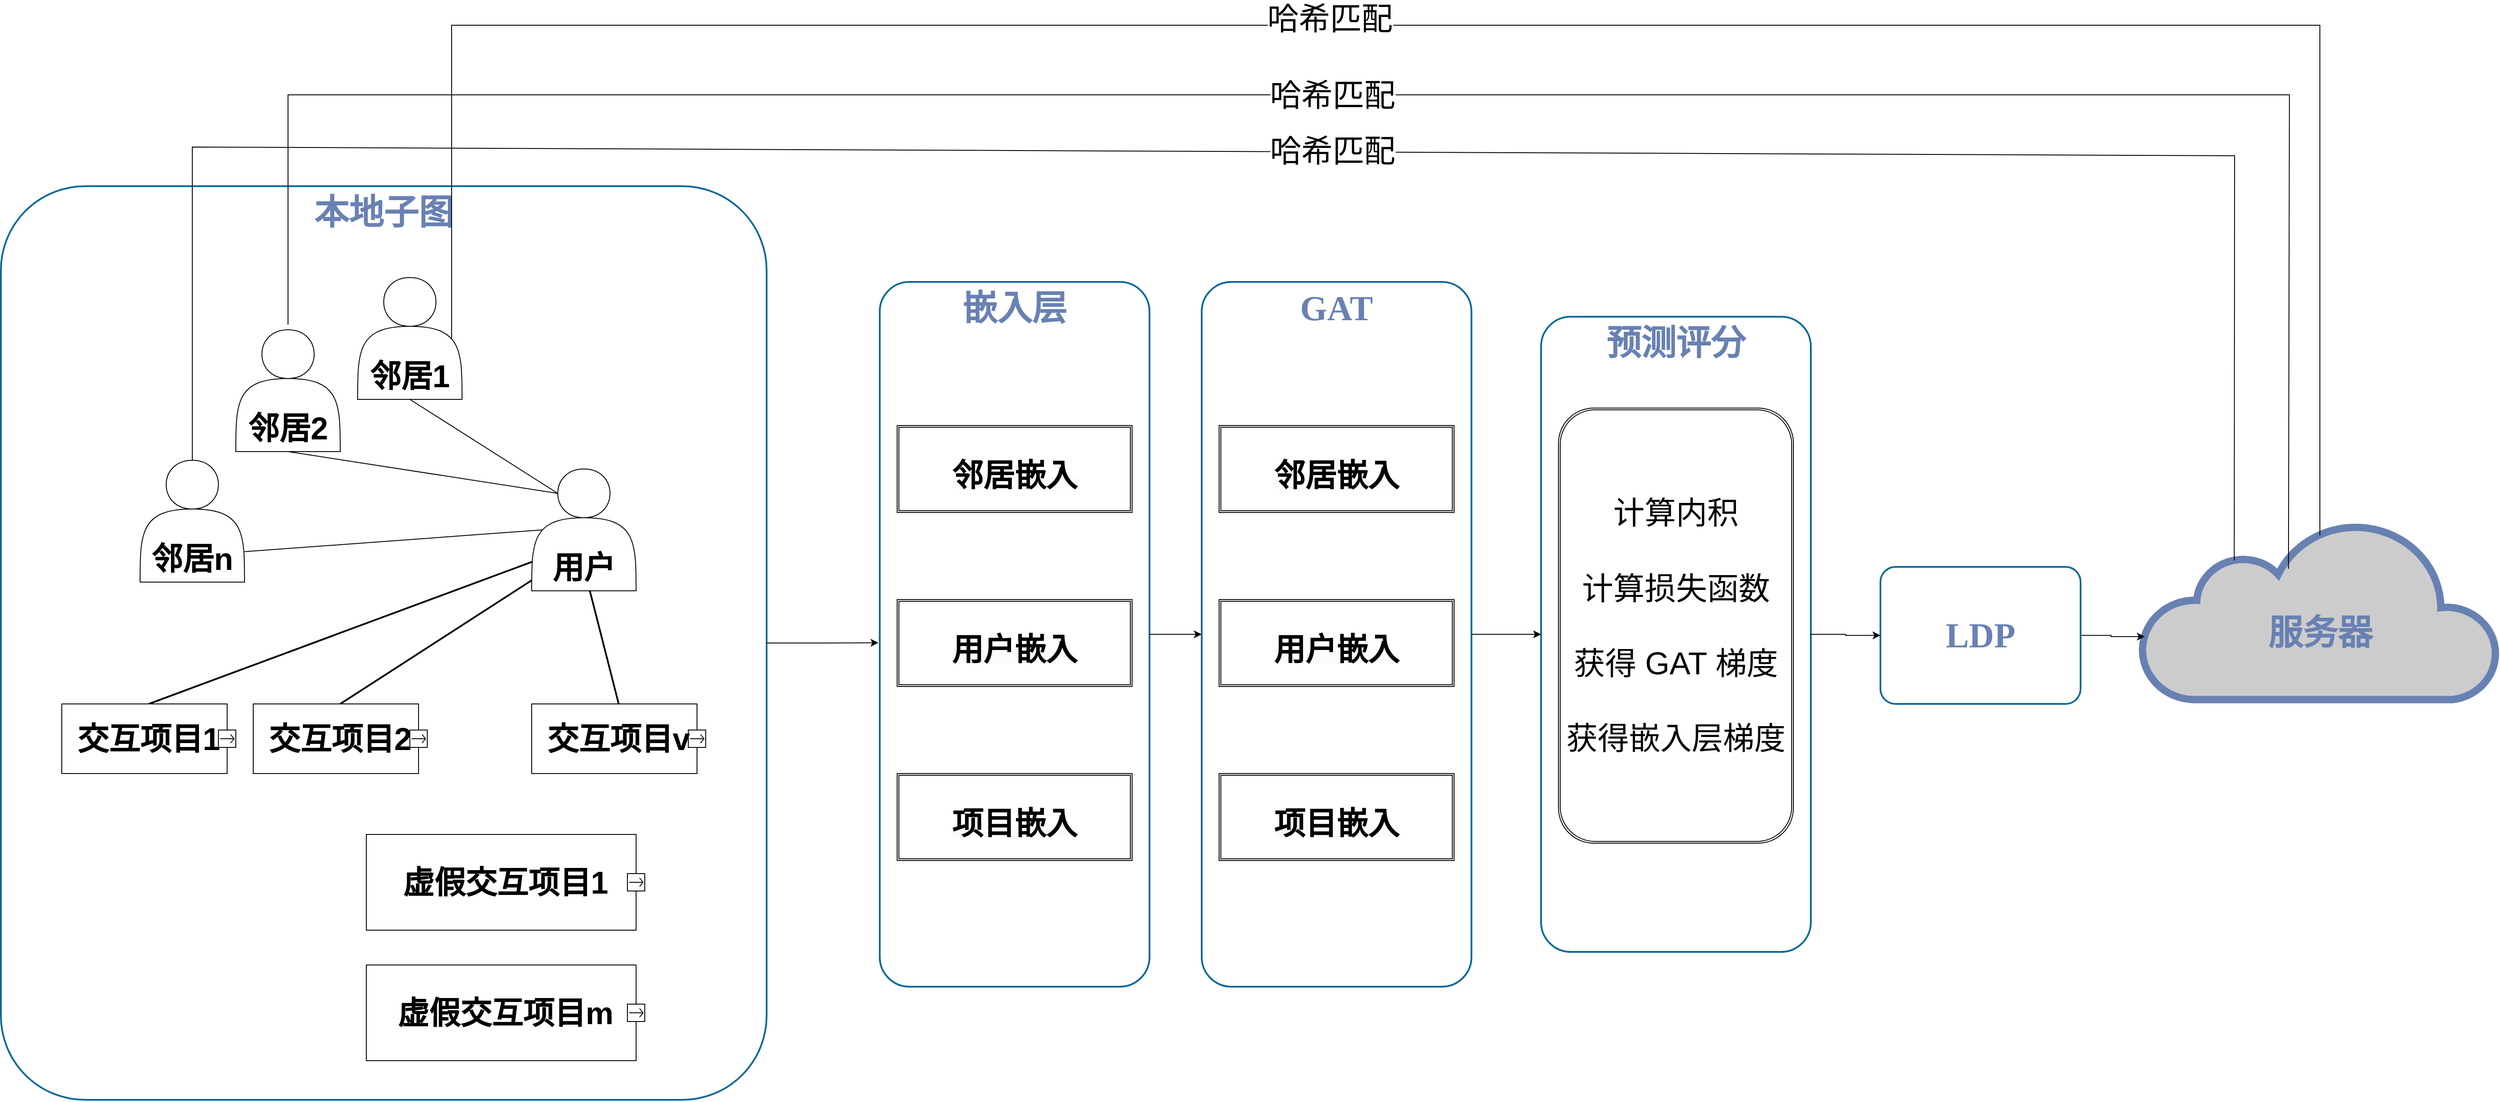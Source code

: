 <mxfile version="21.2.1" type="github">
  <diagram name="Page-1" id="bfe91b75-5d2c-26a0-9c1d-138518896778">
    <mxGraphModel dx="4190" dy="2455" grid="1" gridSize="10" guides="1" tooltips="1" connect="1" arrows="1" fold="1" page="1" pageScale="1" pageWidth="1100" pageHeight="850" background="none" math="0" shadow="0">
      <root>
        <mxCell id="0" />
        <mxCell id="1" parent="0" />
        <mxCell id="VhCTj4Ukv6jTrLHe99_o-70" value="" style="group" vertex="1" connectable="0" parent="1">
          <mxGeometry x="40" y="240" width="2870" height="1235" as="geometry" />
        </mxCell>
        <mxCell id="7c3789c024ecab99-78" value="&lt;font style=&quot;font-size: 40px;&quot;&gt;&lt;b&gt;本地子图&lt;/b&gt;&lt;/font&gt;" style="rounded=1;whiteSpace=wrap;html=1;shadow=0;comic=0;strokeColor=#036897;strokeWidth=2;fillColor=none;fontFamily=Verdana;fontSize=28;fontColor=#6881B3;align=center;arcSize=11;verticalAlign=top;" parent="VhCTj4Ukv6jTrLHe99_o-70" vertex="1">
          <mxGeometry y="185" width="880" height="1050" as="geometry" />
        </mxCell>
        <mxCell id="7c3789c024ecab99-13" style="edgeStyle=none;html=1;labelBackgroundColor=none;endArrow=none;endFill=0;strokeWidth=2;fontFamily=Verdana;fontSize=15;fontColor=#036897;exitX=0.5;exitY=0;exitDx=0;exitDy=0;" parent="VhCTj4Ukv6jTrLHe99_o-70" source="VhCTj4Ukv6jTrLHe99_o-9" edge="1">
          <mxGeometry relative="1" as="geometry">
            <mxPoint x="630" y="609.398" as="targetPoint" />
            <mxPoint x="190.0" y="758.102" as="sourcePoint" />
          </mxGeometry>
        </mxCell>
        <mxCell id="7c3789c024ecab99-14" style="edgeStyle=none;html=1;labelBackgroundColor=none;endArrow=none;endFill=0;strokeWidth=2;fontFamily=Verdana;fontSize=15;fontColor=#036897;exitX=0.5;exitY=0;exitDx=0;exitDy=0;" parent="VhCTj4Ukv6jTrLHe99_o-70" source="VhCTj4Ukv6jTrLHe99_o-10" edge="1">
          <mxGeometry relative="1" as="geometry">
            <mxPoint x="450.0" y="742.411" as="sourcePoint" />
            <mxPoint x="630" y="625.089" as="targetPoint" />
          </mxGeometry>
        </mxCell>
        <mxCell id="7c3789c024ecab99-16" style="edgeStyle=none;html=1;labelBackgroundColor=none;endArrow=none;endFill=0;strokeWidth=2;fontFamily=Verdana;fontSize=15;fontColor=#036897;exitX=0.5;exitY=0;exitDx=0;exitDy=0;" parent="VhCTj4Ukv6jTrLHe99_o-70" source="VhCTj4Ukv6jTrLHe99_o-8" edge="1">
          <mxGeometry relative="1" as="geometry">
            <mxPoint x="718.919" y="780" as="sourcePoint" />
            <mxPoint x="673.014" y="635" as="targetPoint" />
          </mxGeometry>
        </mxCell>
        <mxCell id="7c3789c024ecab99-53" value="&lt;b&gt;&lt;font style=&quot;font-size: 40px;&quot;&gt;&lt;br&gt;服务器&lt;/font&gt;&lt;/b&gt;" style="html=1;fillColor=#CCCCCC;strokeColor=#6881B3;gradientColor=none;gradientDirection=north;strokeWidth=2;shape=mxgraph.networks.cloud;fontColor=#6881B3;rounded=0;shadow=0;comic=0;align=center;fontSize=28;" parent="VhCTj4Ukv6jTrLHe99_o-70" vertex="1">
          <mxGeometry x="2460" y="570" width="410" height="205" as="geometry" />
        </mxCell>
        <mxCell id="VhCTj4Ukv6jTrLHe99_o-1" value="&lt;font style=&quot;font-size: 40px;&quot;&gt;&lt;b&gt;嵌入层&lt;/b&gt;&lt;/font&gt;" style="rounded=1;whiteSpace=wrap;html=1;shadow=0;comic=0;strokeColor=#036897;strokeWidth=2;fillColor=none;fontFamily=Verdana;fontSize=28;fontColor=#6881B3;align=center;arcSize=11;verticalAlign=top;" vertex="1" parent="VhCTj4Ukv6jTrLHe99_o-70">
          <mxGeometry x="1010" y="295" width="310" height="810" as="geometry" />
        </mxCell>
        <mxCell id="VhCTj4Ukv6jTrLHe99_o-38" value="" style="edgeStyle=orthogonalEdgeStyle;rounded=0;orthogonalLoop=1;jettySize=auto;html=1;entryX=-0.005;entryY=0.512;entryDx=0;entryDy=0;entryPerimeter=0;" edge="1" parent="VhCTj4Ukv6jTrLHe99_o-70" source="7c3789c024ecab99-78" target="VhCTj4Ukv6jTrLHe99_o-1">
          <mxGeometry relative="1" as="geometry">
            <mxPoint x="1020" y="710" as="targetPoint" />
          </mxGeometry>
        </mxCell>
        <mxCell id="VhCTj4Ukv6jTrLHe99_o-2" value="&lt;b&gt;&lt;font style=&quot;font-size: 36px;&quot;&gt;&lt;br&gt;&lt;br&gt;用户&lt;/font&gt;&lt;/b&gt;" style="shape=actor;whiteSpace=wrap;html=1;" vertex="1" parent="VhCTj4Ukv6jTrLHe99_o-70">
          <mxGeometry x="610" y="510" width="120" height="140" as="geometry" />
        </mxCell>
        <mxCell id="VhCTj4Ukv6jTrLHe99_o-5" value="&lt;font style=&quot;font-size: 36px;&quot;&gt;&lt;b&gt;&lt;br&gt;&lt;br&gt;邻居1&lt;/b&gt;&lt;/font&gt;" style="shape=actor;whiteSpace=wrap;html=1;" vertex="1" parent="VhCTj4Ukv6jTrLHe99_o-70">
          <mxGeometry x="410" y="290" width="120" height="140" as="geometry" />
        </mxCell>
        <mxCell id="VhCTj4Ukv6jTrLHe99_o-7" value="&lt;font style=&quot;font-size: 36px;&quot;&gt;&lt;b&gt;&lt;br&gt;&lt;br&gt;邻居n&lt;/b&gt;&lt;/font&gt;" style="shape=actor;whiteSpace=wrap;html=1;" vertex="1" parent="VhCTj4Ukv6jTrLHe99_o-70">
          <mxGeometry x="160" y="500" width="120" height="140" as="geometry" />
        </mxCell>
        <mxCell id="VhCTj4Ukv6jTrLHe99_o-8" value="&lt;font style=&quot;font-size: 36px;&quot;&gt;交互项目v&lt;/font&gt;" style="html=1;shape=mxgraph.sysml.itemFlow;fontStyle=1;flowDir=e;flowType=out;whiteSpace=wrap;align=center;" vertex="1" parent="VhCTj4Ukv6jTrLHe99_o-70">
          <mxGeometry x="610" y="780" width="200" height="80" as="geometry" />
        </mxCell>
        <mxCell id="VhCTj4Ukv6jTrLHe99_o-9" value="&lt;font style=&quot;font-size: 36px;&quot;&gt;交互项目1&lt;/font&gt;" style="html=1;shape=mxgraph.sysml.itemFlow;fontStyle=1;flowDir=e;flowType=out;whiteSpace=wrap;align=center;" vertex="1" parent="VhCTj4Ukv6jTrLHe99_o-70">
          <mxGeometry x="70" y="780" width="200" height="80" as="geometry" />
        </mxCell>
        <mxCell id="VhCTj4Ukv6jTrLHe99_o-10" value="&lt;font style=&quot;font-size: 36px;&quot;&gt;交互项目2&lt;/font&gt;" style="html=1;shape=mxgraph.sysml.itemFlow;fontStyle=1;flowDir=e;flowType=out;whiteSpace=wrap;align=center;" vertex="1" parent="VhCTj4Ukv6jTrLHe99_o-70">
          <mxGeometry x="290" y="780" width="200" height="80" as="geometry" />
        </mxCell>
        <mxCell id="VhCTj4Ukv6jTrLHe99_o-11" value="&lt;font style=&quot;font-size: 36px;&quot;&gt;虚假交互项目1&lt;/font&gt;" style="html=1;shape=mxgraph.sysml.itemFlow;fontStyle=1;flowDir=e;flowType=out;whiteSpace=wrap;align=center;" vertex="1" parent="VhCTj4Ukv6jTrLHe99_o-70">
          <mxGeometry x="420" y="930" width="320" height="110" as="geometry" />
        </mxCell>
        <mxCell id="VhCTj4Ukv6jTrLHe99_o-15" value="" style="endArrow=none;html=1;rounded=0;entryX=0.5;entryY=1;entryDx=0;entryDy=0;exitX=0.25;exitY=0.2;exitDx=0;exitDy=0;exitPerimeter=0;" edge="1" parent="VhCTj4Ukv6jTrLHe99_o-70" source="VhCTj4Ukv6jTrLHe99_o-2" target="VhCTj4Ukv6jTrLHe99_o-5">
          <mxGeometry width="50" height="50" relative="1" as="geometry">
            <mxPoint x="310" y="580" as="sourcePoint" />
            <mxPoint x="360" y="530" as="targetPoint" />
          </mxGeometry>
        </mxCell>
        <mxCell id="VhCTj4Ukv6jTrLHe99_o-16" value="" style="endArrow=none;html=1;rounded=0;entryX=1;entryY=0.75;entryDx=0;entryDy=0;exitX=0.1;exitY=0.5;exitDx=0;exitDy=0;exitPerimeter=0;" edge="1" parent="VhCTj4Ukv6jTrLHe99_o-70" source="VhCTj4Ukv6jTrLHe99_o-2" target="VhCTj4Ukv6jTrLHe99_o-7">
          <mxGeometry width="50" height="50" relative="1" as="geometry">
            <mxPoint x="650" y="548" as="sourcePoint" />
            <mxPoint x="480" y="440" as="targetPoint" />
          </mxGeometry>
        </mxCell>
        <mxCell id="VhCTj4Ukv6jTrLHe99_o-17" value="&lt;font style=&quot;font-size: 36px;&quot;&gt;&lt;b&gt;&lt;br&gt;&lt;br&gt;邻居2&lt;/b&gt;&lt;/font&gt;" style="shape=actor;whiteSpace=wrap;html=1;" vertex="1" parent="VhCTj4Ukv6jTrLHe99_o-70">
          <mxGeometry x="270" y="350" width="120" height="140" as="geometry" />
        </mxCell>
        <mxCell id="VhCTj4Ukv6jTrLHe99_o-18" value="" style="endArrow=none;html=1;rounded=0;entryX=0.5;entryY=1;entryDx=0;entryDy=0;exitX=0.25;exitY=0.2;exitDx=0;exitDy=0;exitPerimeter=0;" edge="1" parent="VhCTj4Ukv6jTrLHe99_o-70" source="VhCTj4Ukv6jTrLHe99_o-2" target="VhCTj4Ukv6jTrLHe99_o-17">
          <mxGeometry width="50" height="50" relative="1" as="geometry">
            <mxPoint x="650" y="548" as="sourcePoint" />
            <mxPoint x="480" y="440" as="targetPoint" />
          </mxGeometry>
        </mxCell>
        <mxCell id="VhCTj4Ukv6jTrLHe99_o-19" value="&lt;font style=&quot;font-size: 36px;&quot;&gt;虚假交互项目m&lt;/font&gt;" style="html=1;shape=mxgraph.sysml.itemFlow;fontStyle=1;flowDir=e;flowType=out;whiteSpace=wrap;align=center;" vertex="1" parent="VhCTj4Ukv6jTrLHe99_o-70">
          <mxGeometry x="420" y="1080" width="320" height="110" as="geometry" />
        </mxCell>
        <mxCell id="VhCTj4Ukv6jTrLHe99_o-31" value="&lt;br&gt;&lt;b style=&quot;border-color: var(--border-color); color: rgb(0, 0, 0); font-family: Helvetica; font-size: 12px; font-style: normal; font-variant-ligatures: normal; font-variant-caps: normal; letter-spacing: normal; orphans: 2; text-indent: 0px; text-transform: none; widows: 2; word-spacing: 0px; -webkit-text-stroke-width: 0px; background-color: rgb(251, 251, 251); text-decoration-thickness: initial; text-decoration-style: initial; text-decoration-color: initial;&quot;&gt;&lt;font style=&quot;border-color: var(--border-color); font-size: 36px;&quot;&gt;用户嵌入&lt;/font&gt;&lt;/b&gt;&lt;br&gt;" style="shape=ext;double=1;rounded=0;whiteSpace=wrap;html=1;align=center;" vertex="1" parent="VhCTj4Ukv6jTrLHe99_o-70">
          <mxGeometry x="1030" y="660" width="270" height="100" as="geometry" />
        </mxCell>
        <mxCell id="VhCTj4Ukv6jTrLHe99_o-32" value="&lt;br&gt;&lt;b style=&quot;border-color: var(--border-color); color: rgb(0, 0, 0); font-family: Helvetica; font-size: 12px; font-style: normal; font-variant-ligatures: normal; font-variant-caps: normal; letter-spacing: normal; orphans: 2; text-indent: 0px; text-transform: none; widows: 2; word-spacing: 0px; -webkit-text-stroke-width: 0px; background-color: rgb(251, 251, 251); text-decoration-thickness: initial; text-decoration-style: initial; text-decoration-color: initial;&quot;&gt;&lt;font style=&quot;border-color: var(--border-color); font-size: 36px;&quot;&gt;邻居嵌入&lt;/font&gt;&lt;/b&gt;" style="shape=ext;double=1;rounded=0;whiteSpace=wrap;html=1;align=center;" vertex="1" parent="VhCTj4Ukv6jTrLHe99_o-70">
          <mxGeometry x="1030" y="460" width="270" height="100" as="geometry" />
        </mxCell>
        <mxCell id="VhCTj4Ukv6jTrLHe99_o-33" value="&lt;br&gt;&lt;b style=&quot;border-color: var(--border-color); color: rgb(0, 0, 0); font-family: Helvetica; font-size: 12px; font-style: normal; font-variant-ligatures: normal; font-variant-caps: normal; letter-spacing: normal; orphans: 2; text-indent: 0px; text-transform: none; widows: 2; word-spacing: 0px; -webkit-text-stroke-width: 0px; background-color: rgb(251, 251, 251); text-decoration-thickness: initial; text-decoration-style: initial; text-decoration-color: initial;&quot;&gt;&lt;font style=&quot;border-color: var(--border-color); font-size: 36px;&quot;&gt;项目嵌入&lt;/font&gt;&lt;/b&gt;" style="shape=ext;double=1;rounded=0;whiteSpace=wrap;html=1;align=center;" vertex="1" parent="VhCTj4Ukv6jTrLHe99_o-70">
          <mxGeometry x="1030" y="860" width="270" height="100" as="geometry" />
        </mxCell>
        <mxCell id="VhCTj4Ukv6jTrLHe99_o-39" value="&lt;font style=&quot;font-size: 40px;&quot;&gt;&lt;b&gt;GAT&lt;/b&gt;&lt;/font&gt;" style="rounded=1;whiteSpace=wrap;html=1;shadow=0;comic=0;strokeColor=#036897;strokeWidth=2;fillColor=none;fontFamily=Verdana;fontSize=28;fontColor=#6881B3;align=center;arcSize=11;verticalAlign=top;" vertex="1" parent="VhCTj4Ukv6jTrLHe99_o-70">
          <mxGeometry x="1380" y="295" width="310" height="810" as="geometry" />
        </mxCell>
        <mxCell id="VhCTj4Ukv6jTrLHe99_o-40" value="" style="edgeStyle=orthogonalEdgeStyle;rounded=0;orthogonalLoop=1;jettySize=auto;html=1;" edge="1" parent="VhCTj4Ukv6jTrLHe99_o-70" source="VhCTj4Ukv6jTrLHe99_o-1" target="VhCTj4Ukv6jTrLHe99_o-39">
          <mxGeometry relative="1" as="geometry" />
        </mxCell>
        <mxCell id="VhCTj4Ukv6jTrLHe99_o-41" value="&lt;span style=&quot;font-size: 40px;&quot;&gt;&lt;b&gt;预测评分&lt;/b&gt;&lt;/span&gt;" style="rounded=1;whiteSpace=wrap;html=1;shadow=0;comic=0;strokeColor=#036897;strokeWidth=2;fillColor=none;fontFamily=Verdana;fontSize=28;fontColor=#6881B3;align=center;arcSize=11;verticalAlign=top;" vertex="1" parent="VhCTj4Ukv6jTrLHe99_o-70">
          <mxGeometry x="1770" y="335" width="310" height="730" as="geometry" />
        </mxCell>
        <mxCell id="VhCTj4Ukv6jTrLHe99_o-42" value="" style="edgeStyle=orthogonalEdgeStyle;rounded=0;orthogonalLoop=1;jettySize=auto;html=1;" edge="1" parent="VhCTj4Ukv6jTrLHe99_o-70" source="VhCTj4Ukv6jTrLHe99_o-39" target="VhCTj4Ukv6jTrLHe99_o-41">
          <mxGeometry relative="1" as="geometry" />
        </mxCell>
        <mxCell id="VhCTj4Ukv6jTrLHe99_o-46" value="&lt;br&gt;&lt;b style=&quot;border-color: var(--border-color); color: rgb(0, 0, 0); font-family: Helvetica; font-size: 12px; font-style: normal; font-variant-ligatures: normal; font-variant-caps: normal; letter-spacing: normal; orphans: 2; text-indent: 0px; text-transform: none; widows: 2; word-spacing: 0px; -webkit-text-stroke-width: 0px; background-color: rgb(251, 251, 251); text-decoration-thickness: initial; text-decoration-style: initial; text-decoration-color: initial;&quot;&gt;&lt;font style=&quot;border-color: var(--border-color); font-size: 36px;&quot;&gt;用户嵌入&lt;/font&gt;&lt;/b&gt;&lt;br&gt;" style="shape=ext;double=1;rounded=0;whiteSpace=wrap;html=1;align=center;" vertex="1" parent="VhCTj4Ukv6jTrLHe99_o-70">
          <mxGeometry x="1400" y="660" width="270" height="100" as="geometry" />
        </mxCell>
        <mxCell id="VhCTj4Ukv6jTrLHe99_o-47" value="&lt;br&gt;&lt;b style=&quot;border-color: var(--border-color); color: rgb(0, 0, 0); font-family: Helvetica; font-size: 12px; font-style: normal; font-variant-ligatures: normal; font-variant-caps: normal; letter-spacing: normal; orphans: 2; text-indent: 0px; text-transform: none; widows: 2; word-spacing: 0px; -webkit-text-stroke-width: 0px; background-color: rgb(251, 251, 251); text-decoration-thickness: initial; text-decoration-style: initial; text-decoration-color: initial;&quot;&gt;&lt;font style=&quot;border-color: var(--border-color); font-size: 36px;&quot;&gt;邻居嵌入&lt;/font&gt;&lt;/b&gt;" style="shape=ext;double=1;rounded=0;whiteSpace=wrap;html=1;align=center;" vertex="1" parent="VhCTj4Ukv6jTrLHe99_o-70">
          <mxGeometry x="1400" y="460" width="270" height="100" as="geometry" />
        </mxCell>
        <mxCell id="VhCTj4Ukv6jTrLHe99_o-48" value="&lt;br&gt;&lt;b style=&quot;border-color: var(--border-color); color: rgb(0, 0, 0); font-family: Helvetica; font-size: 12px; font-style: normal; font-variant-ligatures: normal; font-variant-caps: normal; letter-spacing: normal; orphans: 2; text-indent: 0px; text-transform: none; widows: 2; word-spacing: 0px; -webkit-text-stroke-width: 0px; background-color: rgb(251, 251, 251); text-decoration-thickness: initial; text-decoration-style: initial; text-decoration-color: initial;&quot;&gt;&lt;font style=&quot;border-color: var(--border-color); font-size: 36px;&quot;&gt;项目嵌入&lt;/font&gt;&lt;/b&gt;" style="shape=ext;double=1;rounded=0;whiteSpace=wrap;html=1;align=center;" vertex="1" parent="VhCTj4Ukv6jTrLHe99_o-70">
          <mxGeometry x="1400" y="860" width="270" height="100" as="geometry" />
        </mxCell>
        <mxCell id="VhCTj4Ukv6jTrLHe99_o-51" value="&lt;font style=&quot;font-size: 36px;&quot;&gt;计算内积&lt;br&gt;&lt;br&gt;计算损失函数&lt;br&gt;&lt;br&gt;获得 GAT 梯度&lt;br&gt;&lt;br&gt;获得嵌入层梯度&lt;br&gt;&lt;/font&gt;" style="shape=ext;double=1;rounded=1;whiteSpace=wrap;html=1;" vertex="1" parent="VhCTj4Ukv6jTrLHe99_o-70">
          <mxGeometry x="1790" y="440" width="270" height="500" as="geometry" />
        </mxCell>
        <mxCell id="VhCTj4Ukv6jTrLHe99_o-55" value="" style="edgeStyle=orthogonalEdgeStyle;rounded=0;orthogonalLoop=1;jettySize=auto;html=1;entryX=0.009;entryY=0.647;entryDx=0;entryDy=0;entryPerimeter=0;" edge="1" parent="VhCTj4Ukv6jTrLHe99_o-70" source="VhCTj4Ukv6jTrLHe99_o-52" target="7c3789c024ecab99-53">
          <mxGeometry relative="1" as="geometry" />
        </mxCell>
        <mxCell id="VhCTj4Ukv6jTrLHe99_o-52" value="&lt;span style=&quot;font-size: 40px;&quot;&gt;&lt;b&gt;&lt;br&gt;LDP&lt;/b&gt;&lt;/span&gt;" style="rounded=1;whiteSpace=wrap;html=1;shadow=0;comic=0;strokeColor=#036897;strokeWidth=2;fillColor=none;fontFamily=Verdana;fontSize=28;fontColor=#6881B3;align=center;arcSize=11;verticalAlign=top;" vertex="1" parent="VhCTj4Ukv6jTrLHe99_o-70">
          <mxGeometry x="2160" y="622.5" width="230" height="157.5" as="geometry" />
        </mxCell>
        <mxCell id="VhCTj4Ukv6jTrLHe99_o-53" value="" style="edgeStyle=orthogonalEdgeStyle;rounded=0;orthogonalLoop=1;jettySize=auto;html=1;" edge="1" parent="VhCTj4Ukv6jTrLHe99_o-70" source="VhCTj4Ukv6jTrLHe99_o-41" target="VhCTj4Ukv6jTrLHe99_o-52">
          <mxGeometry relative="1" as="geometry" />
        </mxCell>
        <mxCell id="VhCTj4Ukv6jTrLHe99_o-62" value="" style="endArrow=none;html=1;rounded=0;exitX=0.9;exitY=0.5;exitDx=0;exitDy=0;exitPerimeter=0;entryX=0.5;entryY=0.08;entryDx=0;entryDy=0;entryPerimeter=0;" edge="1" parent="VhCTj4Ukv6jTrLHe99_o-70" source="VhCTj4Ukv6jTrLHe99_o-5" target="7c3789c024ecab99-53">
          <mxGeometry width="50" height="50" relative="1" as="geometry">
            <mxPoint x="960" y="50" as="sourcePoint" />
            <mxPoint x="1010" as="targetPoint" />
            <Array as="points">
              <mxPoint x="518" />
              <mxPoint x="2665" />
            </Array>
          </mxGeometry>
        </mxCell>
        <mxCell id="VhCTj4Ukv6jTrLHe99_o-65" value="&lt;font style=&quot;font-size: 36px;&quot;&gt;哈希匹配&lt;/font&gt;" style="edgeLabel;html=1;align=center;verticalAlign=middle;resizable=0;points=[];" vertex="1" connectable="0" parent="VhCTj4Ukv6jTrLHe99_o-62">
          <mxGeometry x="-0.114" y="8" relative="1" as="geometry">
            <mxPoint x="-2" as="offset" />
          </mxGeometry>
        </mxCell>
        <mxCell id="VhCTj4Ukv6jTrLHe99_o-63" value="" style="endArrow=none;html=1;rounded=0;exitX=0.9;exitY=0.5;exitDx=0;exitDy=0;exitPerimeter=0;entryX=0.412;entryY=0.267;entryDx=0;entryDy=0;entryPerimeter=0;" edge="1" parent="VhCTj4Ukv6jTrLHe99_o-70" target="7c3789c024ecab99-53">
          <mxGeometry width="50" height="50" relative="1" as="geometry">
            <mxPoint x="330" y="344" as="sourcePoint" />
            <mxPoint x="2630" y="580" as="targetPoint" />
            <Array as="points">
              <mxPoint x="330" y="80" />
              <mxPoint x="1420" y="80" />
              <mxPoint x="2630" y="80" />
            </Array>
          </mxGeometry>
        </mxCell>
        <mxCell id="VhCTj4Ukv6jTrLHe99_o-64" value="" style="endArrow=none;html=1;rounded=0;exitX=0.9;exitY=0.5;exitDx=0;exitDy=0;exitPerimeter=0;entryX=0.26;entryY=0.22;entryDx=0;entryDy=0;entryPerimeter=0;" edge="1" parent="VhCTj4Ukv6jTrLHe99_o-70" target="7c3789c024ecab99-53">
          <mxGeometry width="50" height="50" relative="1" as="geometry">
            <mxPoint x="220" y="500" as="sourcePoint" />
            <mxPoint x="2367" y="726" as="targetPoint" />
            <Array as="points">
              <mxPoint x="220" y="140" />
              <mxPoint x="2567" y="150" />
            </Array>
          </mxGeometry>
        </mxCell>
        <mxCell id="VhCTj4Ukv6jTrLHe99_o-68" value="&lt;font style=&quot;font-size: 36px;&quot;&gt;哈希匹配&lt;/font&gt;" style="edgeLabel;html=1;align=center;verticalAlign=middle;resizable=0;points=[];" vertex="1" connectable="0" parent="VhCTj4Ukv6jTrLHe99_o-70">
          <mxGeometry x="1529.996" y="80" as="geometry" />
        </mxCell>
        <mxCell id="VhCTj4Ukv6jTrLHe99_o-69" value="&lt;font style=&quot;font-size: 36px;&quot;&gt;哈希匹配&lt;/font&gt;" style="edgeLabel;html=1;align=center;verticalAlign=middle;resizable=0;points=[];" vertex="1" connectable="0" parent="VhCTj4Ukv6jTrLHe99_o-70">
          <mxGeometry x="1539.996" y="90" as="geometry">
            <mxPoint x="-10" y="54" as="offset" />
          </mxGeometry>
        </mxCell>
      </root>
    </mxGraphModel>
  </diagram>
</mxfile>

